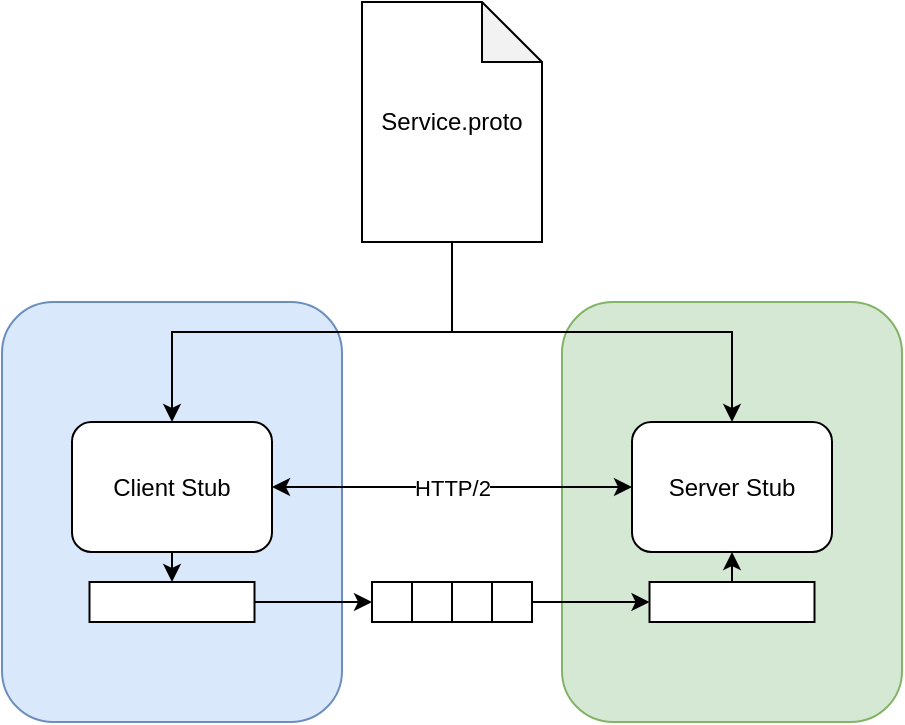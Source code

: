 <mxfile version="24.3.1" type="github">
  <diagram name="第 1 页" id="dCmCZQFFpGyoWz0D5_4H">
    <mxGraphModel dx="835" dy="446" grid="1" gridSize="10" guides="1" tooltips="1" connect="1" arrows="1" fold="1" page="1" pageScale="1" pageWidth="1000" pageHeight="1000" math="0" shadow="0">
      <root>
        <mxCell id="0" />
        <mxCell id="1" parent="0" />
        <mxCell id="w9oa3WhvnluGiu6SY2cB-2" value="" style="rounded=1;whiteSpace=wrap;html=1;fillColor=#dae8fc;strokeColor=#6c8ebf;" vertex="1" parent="1">
          <mxGeometry x="120" y="230" width="170" height="210" as="geometry" />
        </mxCell>
        <mxCell id="w9oa3WhvnluGiu6SY2cB-37" style="edgeStyle=orthogonalEdgeStyle;rounded=0;orthogonalLoop=1;jettySize=auto;html=1;exitX=0.5;exitY=1;exitDx=0;exitDy=0;entryX=0.5;entryY=0;entryDx=0;entryDy=0;" edge="1" parent="1" source="w9oa3WhvnluGiu6SY2cB-3" target="w9oa3WhvnluGiu6SY2cB-31">
          <mxGeometry relative="1" as="geometry" />
        </mxCell>
        <mxCell id="w9oa3WhvnluGiu6SY2cB-3" value="Client Stub" style="rounded=1;whiteSpace=wrap;html=1;" vertex="1" parent="1">
          <mxGeometry x="155" y="290" width="100" height="65" as="geometry" />
        </mxCell>
        <mxCell id="w9oa3WhvnluGiu6SY2cB-5" value="" style="rounded=1;whiteSpace=wrap;html=1;fillColor=#d5e8d4;strokeColor=#82b366;" vertex="1" parent="1">
          <mxGeometry x="400" y="230" width="170" height="210" as="geometry" />
        </mxCell>
        <mxCell id="w9oa3WhvnluGiu6SY2cB-6" value="Server Stub" style="rounded=1;whiteSpace=wrap;html=1;" vertex="1" parent="1">
          <mxGeometry x="435" y="290" width="100" height="65" as="geometry" />
        </mxCell>
        <mxCell id="w9oa3WhvnluGiu6SY2cB-18" style="edgeStyle=orthogonalEdgeStyle;rounded=0;orthogonalLoop=1;jettySize=auto;html=1;exitX=0.5;exitY=1;exitDx=0;exitDy=0;exitPerimeter=0;entryX=0.5;entryY=0;entryDx=0;entryDy=0;" edge="1" parent="1" source="w9oa3WhvnluGiu6SY2cB-16" target="w9oa3WhvnluGiu6SY2cB-3">
          <mxGeometry relative="1" as="geometry" />
        </mxCell>
        <mxCell id="w9oa3WhvnluGiu6SY2cB-19" style="edgeStyle=orthogonalEdgeStyle;rounded=0;orthogonalLoop=1;jettySize=auto;html=1;exitX=0.5;exitY=1;exitDx=0;exitDy=0;exitPerimeter=0;entryX=0.5;entryY=0;entryDx=0;entryDy=0;" edge="1" parent="1" source="w9oa3WhvnluGiu6SY2cB-16" target="w9oa3WhvnluGiu6SY2cB-6">
          <mxGeometry relative="1" as="geometry" />
        </mxCell>
        <mxCell id="w9oa3WhvnluGiu6SY2cB-16" value="Service.proto" style="shape=note;whiteSpace=wrap;html=1;backgroundOutline=1;darkOpacity=0.05;" vertex="1" parent="1">
          <mxGeometry x="300" y="80" width="90" height="120" as="geometry" />
        </mxCell>
        <mxCell id="w9oa3WhvnluGiu6SY2cB-21" value="" style="endArrow=classic;startArrow=classic;html=1;rounded=0;exitX=1;exitY=0.5;exitDx=0;exitDy=0;entryX=0;entryY=0.5;entryDx=0;entryDy=0;" edge="1" parent="1" source="w9oa3WhvnluGiu6SY2cB-3" target="w9oa3WhvnluGiu6SY2cB-6">
          <mxGeometry width="50" height="50" relative="1" as="geometry">
            <mxPoint x="330" y="320" as="sourcePoint" />
            <mxPoint x="380" y="270" as="targetPoint" />
          </mxGeometry>
        </mxCell>
        <mxCell id="w9oa3WhvnluGiu6SY2cB-23" value="HTTP/2" style="edgeLabel;html=1;align=center;verticalAlign=middle;resizable=0;points=[];" vertex="1" connectable="0" parent="w9oa3WhvnluGiu6SY2cB-21">
          <mxGeometry x="0.001" relative="1" as="geometry">
            <mxPoint as="offset" />
          </mxGeometry>
        </mxCell>
        <mxCell id="w9oa3WhvnluGiu6SY2cB-28" value="" style="rounded=0;whiteSpace=wrap;html=1;" vertex="1" parent="1">
          <mxGeometry x="325" y="370" width="20" height="20" as="geometry" />
        </mxCell>
        <mxCell id="w9oa3WhvnluGiu6SY2cB-29" value="" style="rounded=0;whiteSpace=wrap;html=1;" vertex="1" parent="1">
          <mxGeometry x="345" y="370" width="20" height="20" as="geometry" />
        </mxCell>
        <mxCell id="w9oa3WhvnluGiu6SY2cB-36" style="edgeStyle=orthogonalEdgeStyle;rounded=0;orthogonalLoop=1;jettySize=auto;html=1;exitX=1;exitY=0.5;exitDx=0;exitDy=0;entryX=0;entryY=0.5;entryDx=0;entryDy=0;" edge="1" parent="1" source="w9oa3WhvnluGiu6SY2cB-30" target="w9oa3WhvnluGiu6SY2cB-35">
          <mxGeometry relative="1" as="geometry" />
        </mxCell>
        <mxCell id="w9oa3WhvnluGiu6SY2cB-30" value="" style="rounded=0;whiteSpace=wrap;html=1;" vertex="1" parent="1">
          <mxGeometry x="365" y="370" width="20" height="20" as="geometry" />
        </mxCell>
        <mxCell id="w9oa3WhvnluGiu6SY2cB-34" style="edgeStyle=orthogonalEdgeStyle;rounded=0;orthogonalLoop=1;jettySize=auto;html=1;exitX=1;exitY=0.5;exitDx=0;exitDy=0;entryX=0;entryY=0.5;entryDx=0;entryDy=0;" edge="1" parent="1" source="w9oa3WhvnluGiu6SY2cB-31" target="w9oa3WhvnluGiu6SY2cB-33">
          <mxGeometry relative="1" as="geometry" />
        </mxCell>
        <mxCell id="w9oa3WhvnluGiu6SY2cB-31" value="" style="rounded=0;whiteSpace=wrap;html=1;" vertex="1" parent="1">
          <mxGeometry x="163.75" y="370" width="82.5" height="20" as="geometry" />
        </mxCell>
        <mxCell id="w9oa3WhvnluGiu6SY2cB-33" value="" style="rounded=0;whiteSpace=wrap;html=1;" vertex="1" parent="1">
          <mxGeometry x="305" y="370" width="20" height="20" as="geometry" />
        </mxCell>
        <mxCell id="w9oa3WhvnluGiu6SY2cB-38" style="edgeStyle=orthogonalEdgeStyle;rounded=0;orthogonalLoop=1;jettySize=auto;html=1;exitX=0.5;exitY=0;exitDx=0;exitDy=0;entryX=0.5;entryY=1;entryDx=0;entryDy=0;" edge="1" parent="1" source="w9oa3WhvnluGiu6SY2cB-35" target="w9oa3WhvnluGiu6SY2cB-6">
          <mxGeometry relative="1" as="geometry" />
        </mxCell>
        <mxCell id="w9oa3WhvnluGiu6SY2cB-35" value="" style="rounded=0;whiteSpace=wrap;html=1;" vertex="1" parent="1">
          <mxGeometry x="443.75" y="370" width="82.5" height="20" as="geometry" />
        </mxCell>
      </root>
    </mxGraphModel>
  </diagram>
</mxfile>
